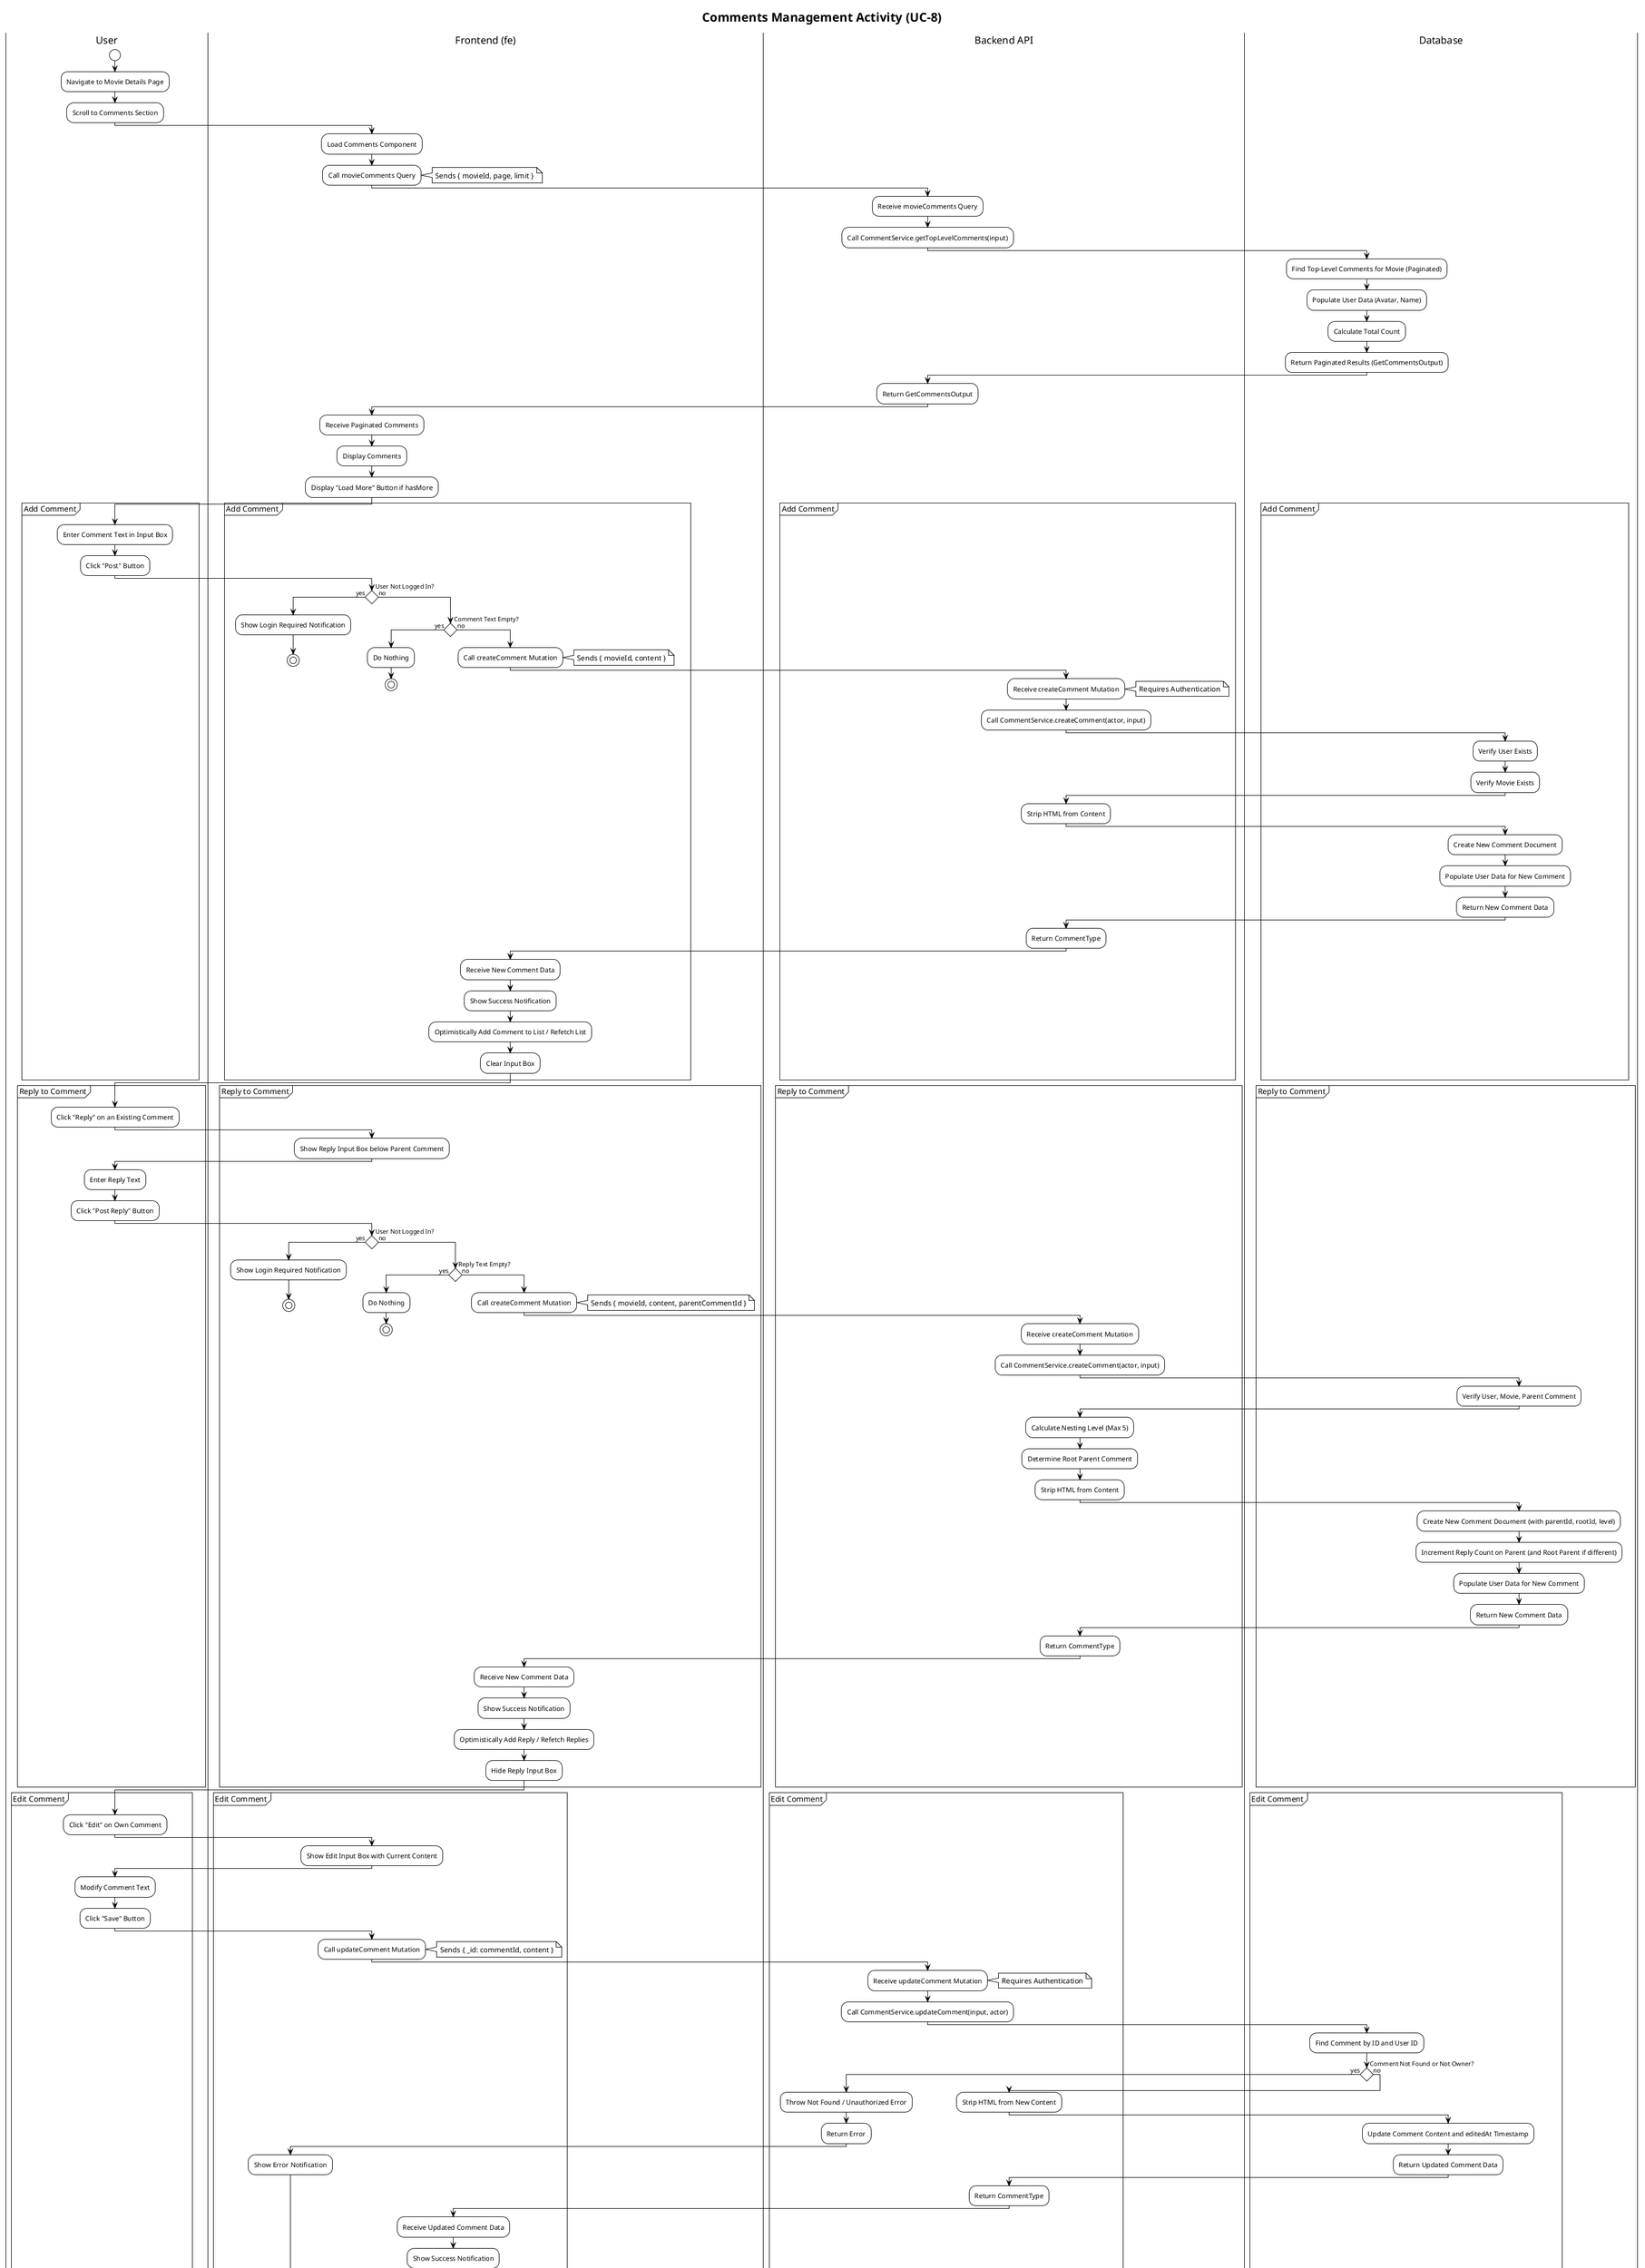 @startuml UC-8 Comments Management Activity Diagram

!theme plain
skinparam ConditionStyle diamond

title Comments Management Activity (UC-8)
caption User views, adds, edits, and deletes comments on a movie page

|User|
start
:Navigate to Movie Details Page;
:Scroll to Comments Section;

|Frontend (fe)|
:Load Comments Component;
:Call movieComments Query;
note right: Sends { movieId, page, limit }

|Backend API|
:Receive movieComments Query;
:Call CommentService.getTopLevelComments(input);
|Database|
:Find Top-Level Comments for Movie (Paginated);
:Populate User Data (Avatar, Name);
:Calculate Total Count;
:Return Paginated Results (GetCommentsOutput);
|Backend API|
:Return GetCommentsOutput;

|Frontend (fe)|
:Receive Paginated Comments;
:Display Comments;
:Display "Load More" Button if hasMore;

' --- Add Comment Flow ---
partition "Add Comment" {
  |User|
  :Enter Comment Text in Input Box;
  :Click "Post" Button;

  |Frontend (fe)|
  if (User Not Logged In?) then (yes)
    :Show Login Required Notification;
    stop
  else (no)
    if (Comment Text Empty?) then (yes)
      :Do Nothing;
      stop
    else (no)
      :Call createComment Mutation;
      note right: Sends { movieId, content }

      |Backend API|
      :Receive createComment Mutation;
      note right: Requires Authentication
      :Call CommentService.createComment(actor, input);
      |Database|
      :Verify User Exists;
      :Verify Movie Exists;
      |Backend API|
      :Strip HTML from Content;
      |Database|
      :Create New Comment Document;
      :Populate User Data for New Comment;
      :Return New Comment Data;
      |Backend API|
      :Return CommentType;

      |Frontend (fe)|
      :Receive New Comment Data;
      :Show Success Notification;
      :Optimistically Add Comment to List / Refetch List;
      :Clear Input Box;
    endif
  endif
}

' --- Reply to Comment Flow ---
partition "Reply to Comment" {
  |User|
  :Click "Reply" on an Existing Comment;

  |Frontend (fe)|
  :Show Reply Input Box below Parent Comment;

  |User|
  :Enter Reply Text;
  :Click "Post Reply" Button;

  |Frontend (fe)|
  if (User Not Logged In?) then (yes)
    :Show Login Required Notification;
    stop
  else (no)
    if (Reply Text Empty?) then (yes)
      :Do Nothing;
      stop
    else (no)
      :Call createComment Mutation;
      note right: Sends { movieId, content, parentCommentId }

      |Backend API|
      :Receive createComment Mutation;
      :Call CommentService.createComment(actor, input);
      |Database|
      :Verify User, Movie, Parent Comment;
      |Backend API|
      :Calculate Nesting Level (Max 5);
      :Determine Root Parent Comment;
      :Strip HTML from Content;
      |Database|
      :Create New Comment Document (with parentId, rootId, level);
      :Increment Reply Count on Parent (and Root Parent if different);
      :Populate User Data for New Comment;
      :Return New Comment Data;
      |Backend API|
      :Return CommentType;

      |Frontend (fe)|
      :Receive New Comment Data;
      :Show Success Notification;
      :Optimistically Add Reply / Refetch Replies;
      :Hide Reply Input Box;
    endif
  endif
}

' --- Edit Own Comment Flow ---
partition "Edit Comment" {
  |User|
  :Click "Edit" on Own Comment;

  |Frontend (fe)|
  :Show Edit Input Box with Current Content;

  |User|
  :Modify Comment Text;
  :Click "Save" Button;

  |Frontend (fe)|
  :Call updateComment Mutation;
  note right: Sends { _id: commentId, content }

  |Backend API|
  :Receive updateComment Mutation;
  note right: Requires Authentication
  :Call CommentService.updateComment(input, actor);
  |Database|
  :Find Comment by ID and User ID;
  if (Comment Not Found or Not Owner?) then (yes)
    |Backend API|
    :Throw Not Found / Unauthorized Error;
    :Return Error;
    |Frontend (fe)|
    :Show Error Notification;
  else (no)
    |Backend API|
    :Strip HTML from New Content;
    |Database|
    :Update Comment Content and editedAt Timestamp;
    :Return Updated Comment Data;
    |Backend API|
    :Return CommentType;

    |Frontend (fe)|
    :Receive Updated Comment Data;
    :Show Success Notification;
    :Update Comment Display;
    :Hide Edit Input Box;
  endif
}

' --- Delete Own Comment Flow ---
partition "Delete Comment" {
  |User|
  :Click "Delete" on Own Comment;

  |Frontend (fe)|
  :Show Confirmation Dialog;

  |User|
  :Confirm Deletion;

  |Frontend (fe)|
  :Call deleteComment Mutation;
  note right: Sends { _id: commentId }

  |Backend API|
  :Receive deleteComment Mutation;
  note right: Requires Authentication
  :Call CommentService.deleteComment(commentId, actor);
  |Database|
  :Find Comment by ID and User ID;
  if (Comment Not Found or Not Owner?) then (yes)
    |Backend API|
    :Throw Not Found / Unauthorized Error;
    :Return Error;
    |Frontend (fe)|
    :Show Error Notification;
  else (no)
    |Database|
    :Count All Nested Replies;
    :Delete Comment and All Nested Replies;
    :Decrement Reply Counts on Parent/Root (if applicable);
    |Backend API|
    :Return true (Success);
    :Return Boolean (true);

    |Frontend (fe)|
    :Receive Success Response;
    :Show Success Notification;
    :Optimistically Remove Comment / Refetch List;
  endif
}

stop

@enduml
